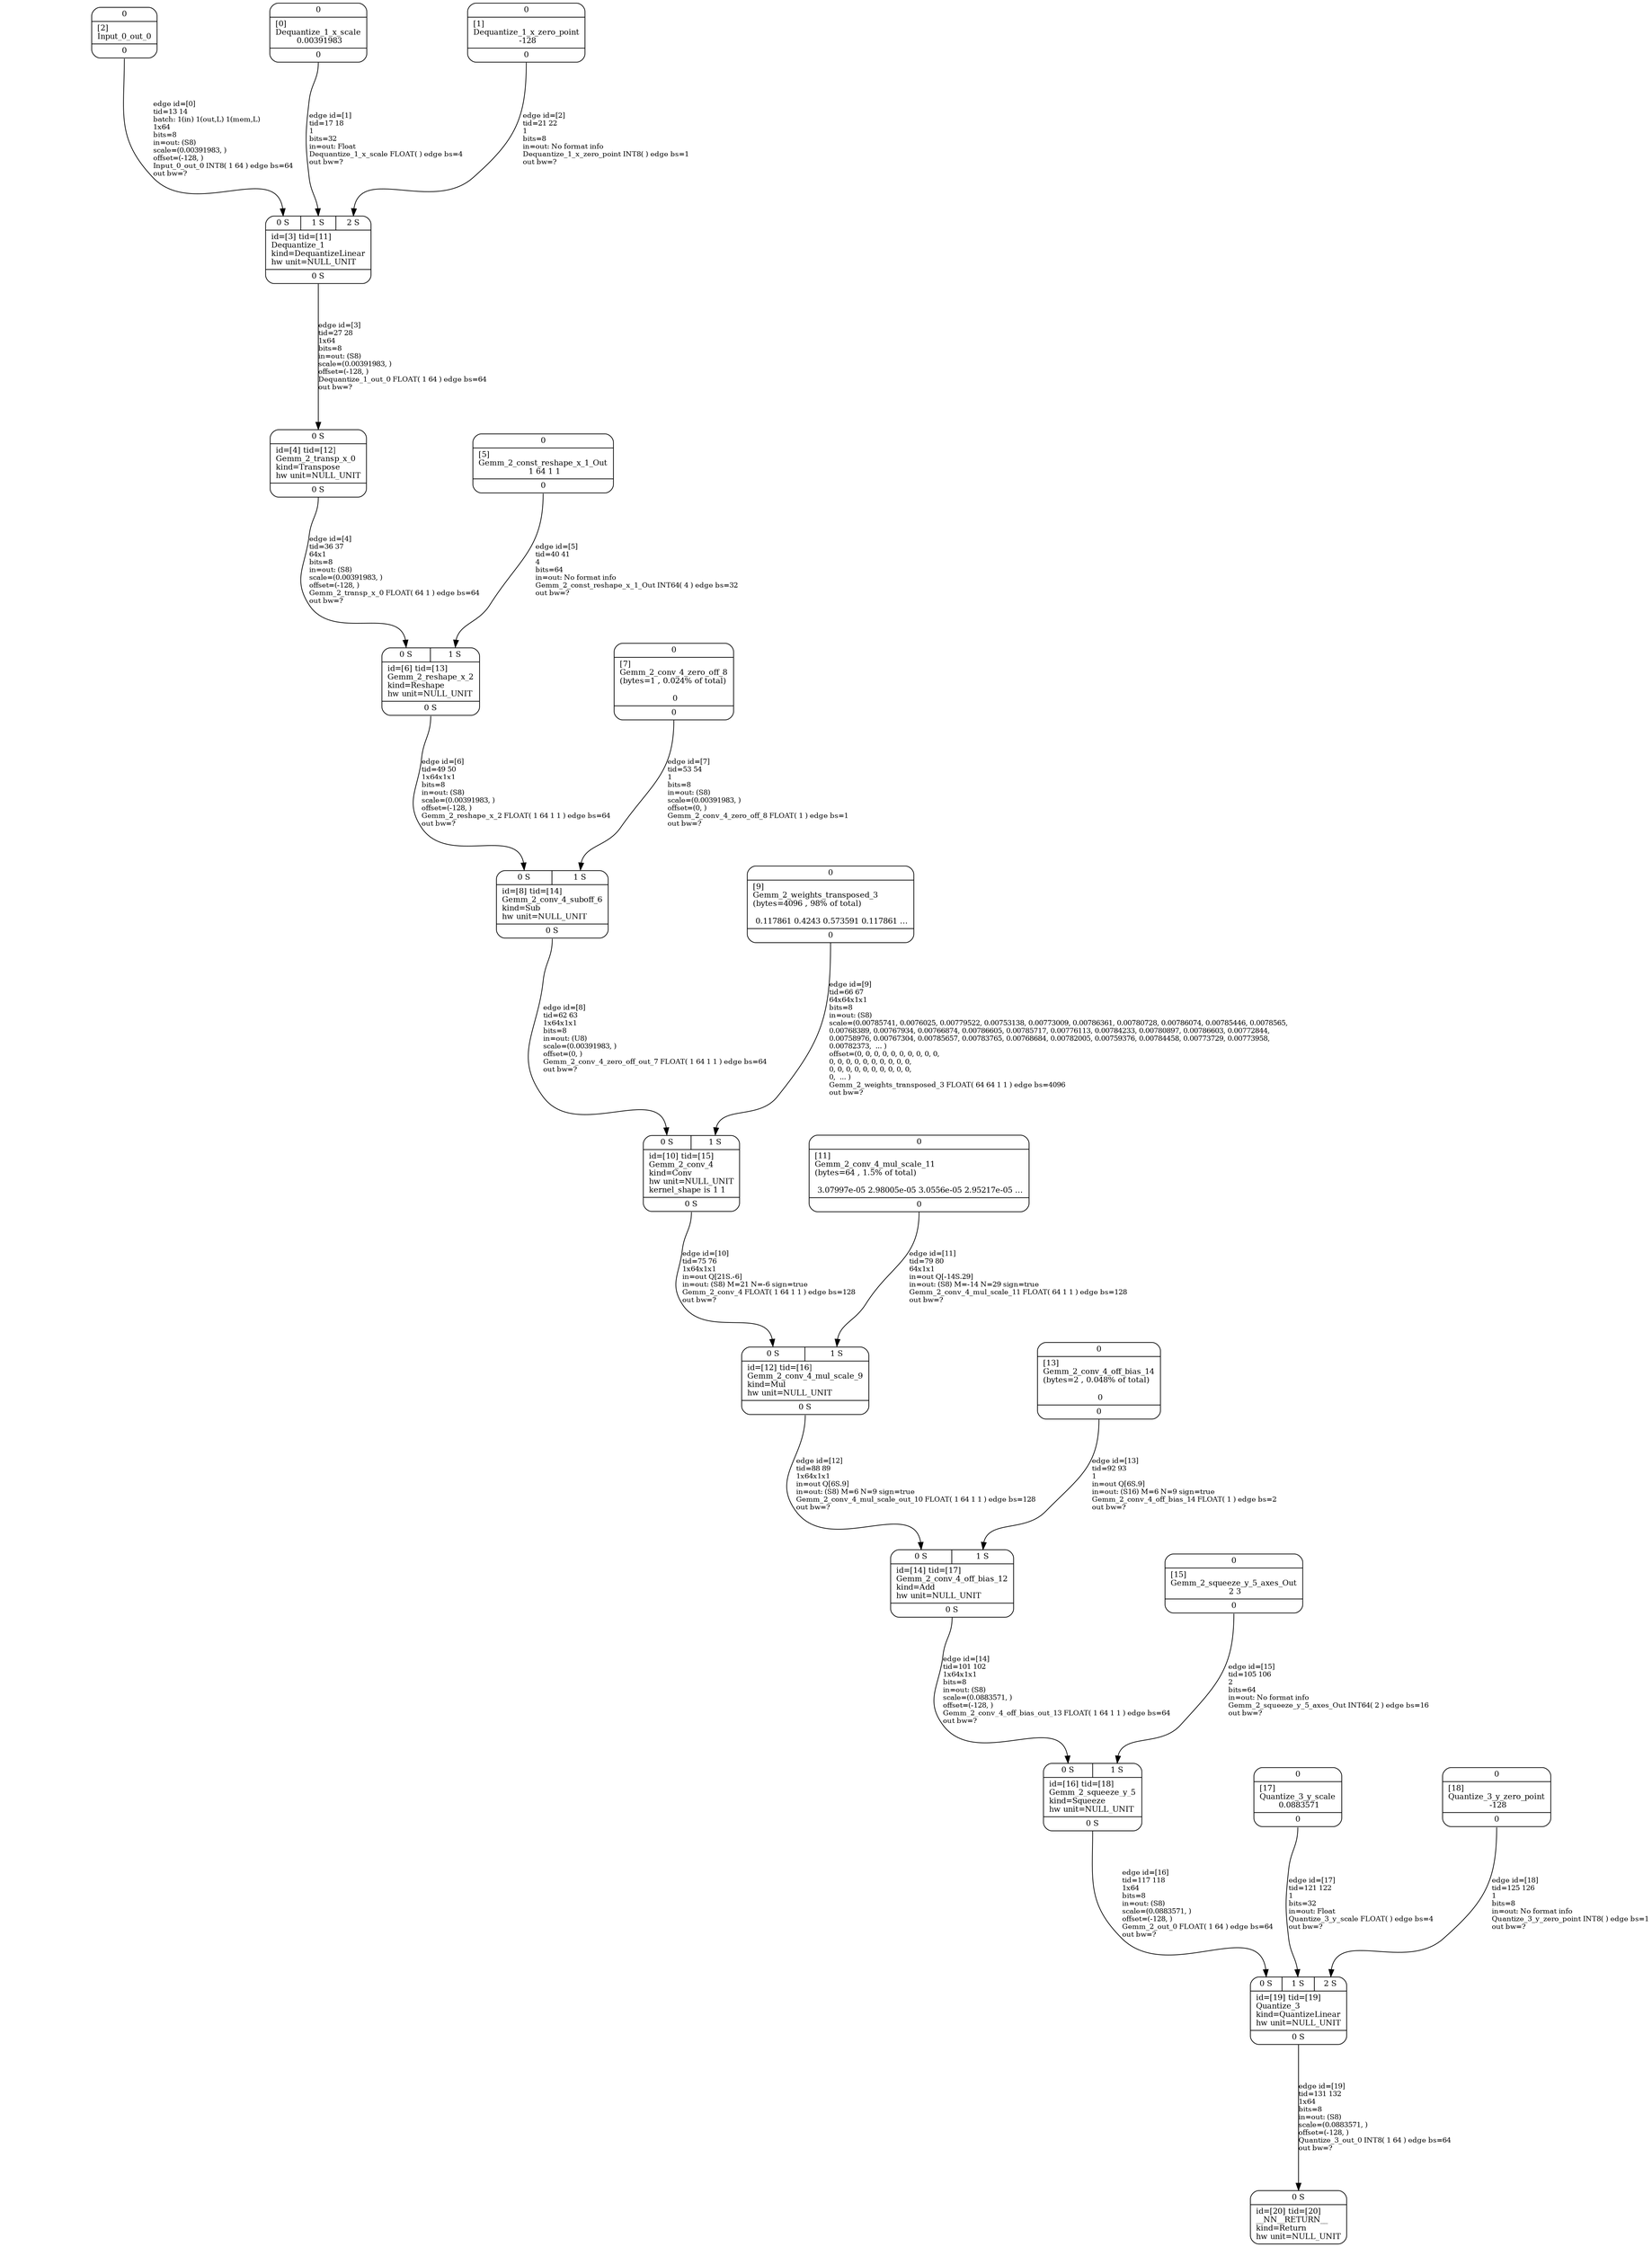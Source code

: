 digraph G {
graph [ fontsize=11 ];
node [ fontsize=11 ];
edge [ fontsize=10 ];
rankdir=BU
ranksep=1.5
nodesep=1
splines=spline
compound=true
Graphinfo [ label="" shape=plaintext, style=rounded, color=black, fontname="Arial-Bold" ];
Gemm_2_conv_4_off_bias_14 [ label="{ { <i0> 0} |  [13]\lGemm_2_conv_4_off_bias_14\l(bytes=2 , 0.048% of total)\l\l 0 | { <o0> 0} }", shape=record, color=black, style=rounded  ] ;
Dequantize_1_x_scale [ label="{ { <i0> 0} |  [0]\lDequantize_1_x_scale\l 0.00391983 | { <o0> 0} }", shape=record, color=black, style=rounded  ] ;
Quantize_3_y_zero_point [ label="{ { <i0> 0} |  [18]\lQuantize_3_y_zero_point\l -128 | { <o0> 0} }", shape=record, color=black, style=rounded  ] ;
Input_0_out_0 [ label="{ { <i0> 0} |  [2]\lInput_0_out_0 | { <o0> 0} }", shape=record, color=black, style=rounded  ] ;
Gemm_2_const_reshape_x_1_Out [ label="{ { <i0> 0} |  [5]\lGemm_2_const_reshape_x_1_Out\l 1 64 1 1 | { <o0> 0} }", shape=record, color=black, style=rounded  ] ;
Gemm_2_weights_transposed_3 [ label="{ { <i0> 0} |  [9]\lGemm_2_weights_transposed_3\l(bytes=4096 , 98% of total)\l\l 0.117861 0.4243 0.573591 0.117861 ... | { <o0> 0} }", shape=record, color=black, style=rounded  ] ;
Gemm_2_conv_4_mul_scale_11 [ label="{ { <i0> 0} |  [11]\lGemm_2_conv_4_mul_scale_11\l(bytes=64 , 1.5% of total)\l\l 3.07997e-05 2.98005e-05 3.0556e-05 2.95217e-05 ... | { <o0> 0} }", shape=record, color=black, style=rounded  ] ;
Dequantize_1_x_zero_point [ label="{ { <i0> 0} |  [1]\lDequantize_1_x_zero_point\l -128 | { <o0> 0} }", shape=record, color=black, style=rounded  ] ;
Gemm_2_squeeze_y_5_axes_Out [ label="{ { <i0> 0} |  [15]\lGemm_2_squeeze_y_5_axes_Out\l 2 3 | { <o0> 0} }", shape=record, color=black, style=rounded  ] ;
Gemm_2_conv_4_zero_off_8 [ label="{ { <i0> 0} |  [7]\lGemm_2_conv_4_zero_off_8\l(bytes=1 , 0.024% of total)\l\l 0 | { <o0> 0} }", shape=record, color=black, style=rounded  ] ;
Quantize_3_y_scale [ label="{ { <i0> 0} |  [17]\lQuantize_3_y_scale\l 0.0883571 | { <o0> 0} }", shape=record, color=black, style=rounded  ] ;
Dequantize_1 [ label="{ { < i0>  0 S  | < i1>  1 S  | < i2>  2 S } | id=[3] tid=[11]\lDequantize_1\lkind=DequantizeLinear\lhw unit=NULL_UNIT\l | { < o0>  0 S } }", shape=record, color=black, style=rounded  ] ;
Gemm_2_transp_x_0 [ label="{ { < i0>  0 S } | id=[4] tid=[12]\lGemm_2_transp_x_0\lkind=Transpose\lhw unit=NULL_UNIT\l | { < o0>  0 S } }", shape=record, color=black, style=rounded  ] ;
Gemm_2_reshape_x_2 [ label="{ { < i0>  0 S  | < i1>  1 S } | id=[6] tid=[13]\lGemm_2_reshape_x_2\lkind=Reshape\lhw unit=NULL_UNIT\l | { < o0>  0 S } }", shape=record, color=black, style=rounded  ] ;
Gemm_2_conv_4_suboff_6 [ label="{ { < i0>  0 S  | < i1>  1 S } | id=[8] tid=[14]\lGemm_2_conv_4_suboff_6\lkind=Sub\lhw unit=NULL_UNIT\l | { < o0>  0 S } }", shape=record, color=black, style=rounded  ] ;
Gemm_2_conv_4 [ label="{ { < i0>  0 S  | < i1>  1 S } | id=[10] tid=[15]\lGemm_2_conv_4\lkind=Conv\lhw unit=NULL_UNIT\lkernel_shape is 1 1\l | { < o0>  0 S } }", shape=record, color=black, style=rounded  ] ;
Gemm_2_conv_4_mul_scale_9 [ label="{ { < i0>  0 S  | < i1>  1 S } | id=[12] tid=[16]\lGemm_2_conv_4_mul_scale_9\lkind=Mul\lhw unit=NULL_UNIT\l | { < o0>  0 S } }", shape=record, color=black, style=rounded  ] ;
Gemm_2_conv_4_off_bias_12 [ label="{ { < i0>  0 S  | < i1>  1 S } | id=[14] tid=[17]\lGemm_2_conv_4_off_bias_12\lkind=Add\lhw unit=NULL_UNIT\l | { < o0>  0 S } }", shape=record, color=black, style=rounded  ] ;
Gemm_2_squeeze_y_5 [ label="{ { < i0>  0 S  | < i1>  1 S } | id=[16] tid=[18]\lGemm_2_squeeze_y_5\lkind=Squeeze\lhw unit=NULL_UNIT\l | { < o0>  0 S } }", shape=record, color=black, style=rounded  ] ;
Quantize_3 [ label="{ { < i0>  0 S  | < i1>  1 S  | < i2>  2 S } | id=[19] tid=[19]\lQuantize_3\lkind=QuantizeLinear\lhw unit=NULL_UNIT\l | { < o0>  0 S } }", shape=record, color=black, style=rounded  ] ;
__NN__RETURN__ [ label="{ { < i0>  0 S } | id=[20] tid=[20]\l__NN__RETURN__\lkind=Return\lhw unit=NULL_UNIT\l}", shape=record, color=black, style=rounded  ] ;
Input_0_out_0:o0:s->Dequantize_1:i0:n [ label="edge id=[0]\ltid=13 14\lbatch: 1(in) 1(out,L) 1(mem,L) \l1x64\lbits=8\lin=out: (S8)\lscale=(0.00391983, )\loffset=(-128, )\lInput_0_out_0 INT8( 1 64 ) edge bs=64\lout bw=?\l" ]; 
Dequantize_1_x_scale:o0:s->Dequantize_1:i1:n [ label="edge id=[1]\ltid=17 18\l1\lbits=32\lin=out: Float\lDequantize_1_x_scale FLOAT( ) edge bs=4\lout bw=?\l" ]; 
Dequantize_1_x_zero_point:o0:s->Dequantize_1:i2:n [ label="edge id=[2]\ltid=21 22\l1\lbits=8\lin=out: No format info\lDequantize_1_x_zero_point INT8( ) edge bs=1\lout bw=?\l" ]; 
Dequantize_1:o0:s->Gemm_2_transp_x_0:i0:n [ label="edge id=[3]\ltid=27 28\l1x64\lbits=8\lin=out: (S8)\lscale=(0.00391983, )\loffset=(-128, )\lDequantize_1_out_0 FLOAT( 1 64 ) edge bs=64\lout bw=?\l" ]; 
Gemm_2_transp_x_0:o0:s->Gemm_2_reshape_x_2:i0:n [ label="edge id=[4]\ltid=36 37\l64x1\lbits=8\lin=out: (S8)\lscale=(0.00391983, )\loffset=(-128, )\lGemm_2_transp_x_0 FLOAT( 64 1 ) edge bs=64\lout bw=?\l" ]; 
Gemm_2_const_reshape_x_1_Out:o0:s->Gemm_2_reshape_x_2:i1:n [ label="edge id=[5]\ltid=40 41\l4\lbits=64\lin=out: No format info\lGemm_2_const_reshape_x_1_Out INT64( 4 ) edge bs=32\lout bw=?\l" ]; 
Gemm_2_reshape_x_2:o0:s->Gemm_2_conv_4_suboff_6:i0:n [ label="edge id=[6]\ltid=49 50\l1x64x1x1\lbits=8\lin=out: (S8)\lscale=(0.00391983, )\loffset=(-128, )\lGemm_2_reshape_x_2 FLOAT( 1 64 1 1 ) edge bs=64\lout bw=?\l" ]; 
Gemm_2_conv_4_zero_off_8:o0:s->Gemm_2_conv_4_suboff_6:i1:n [ label="edge id=[7]\ltid=53 54\l1\lbits=8\lin=out: (S8)\lscale=(0.00391983, )\loffset=(0, )\lGemm_2_conv_4_zero_off_8 FLOAT( 1 ) edge bs=1\lout bw=?\l" ]; 
Gemm_2_conv_4_suboff_6:o0:s->Gemm_2_conv_4:i0:n [ label="edge id=[8]\ltid=62 63\l1x64x1x1\lbits=8\lin=out: (U8)\lscale=(0.00391983, )\loffset=(0, )\lGemm_2_conv_4_zero_off_out_7 FLOAT( 1 64 1 1 ) edge bs=64\lout bw=?\l" ]; 
Gemm_2_weights_transposed_3:o0:s->Gemm_2_conv_4:i1:n [ label="edge id=[9]\ltid=66 67\l64x64x1x1\lbits=8\lin=out: (S8)\lscale=(0.00785741, 0.0076025, 0.00779522, 0.00753138, 0.00773009, 0.00786361, 0.00780728, 0.00786074, 0.00785446, 0.0078565, \l0.00768389, 0.00767934, 0.00766874, 0.00786605, 0.00785717, 0.00776113, 0.00784233, 0.00780897, 0.00786603, 0.00772844, \l0.00758976, 0.00767304, 0.00785657, 0.00783765, 0.00768684, 0.00782005, 0.00759376, 0.00784458, 0.00773729, 0.00773958, \l0.00782373,  ... )\loffset=(0, 0, 0, 0, 0, 0, 0, 0, 0, 0, \l0, 0, 0, 0, 0, 0, 0, 0, 0, 0, \l0, 0, 0, 0, 0, 0, 0, 0, 0, 0, \l0,  ... )\lGemm_2_weights_transposed_3 FLOAT( 64 64 1 1 ) edge bs=4096\lout bw=?\l" ]; 
Gemm_2_conv_4:o0:s->Gemm_2_conv_4_mul_scale_9:i0:n [ label="edge id=[10]\ltid=75 76\l1x64x1x1\lin=out Q[21S.-6]\lin=out: (S8) M=21 N=-6 sign=true\lGemm_2_conv_4 FLOAT( 1 64 1 1 ) edge bs=128\lout bw=?\l" ]; 
Gemm_2_conv_4_mul_scale_11:o0:s->Gemm_2_conv_4_mul_scale_9:i1:n [ label="edge id=[11]\ltid=79 80\l64x1x1\lin=out Q[-14S.29]\lin=out: (S8) M=-14 N=29 sign=true\lGemm_2_conv_4_mul_scale_11 FLOAT( 64 1 1 ) edge bs=128\lout bw=?\l" ]; 
Gemm_2_conv_4_mul_scale_9:o0:s->Gemm_2_conv_4_off_bias_12:i0:n [ label="edge id=[12]\ltid=88 89\l1x64x1x1\lin=out Q[6S.9]\lin=out: (S8) M=6 N=9 sign=true\lGemm_2_conv_4_mul_scale_out_10 FLOAT( 1 64 1 1 ) edge bs=128\lout bw=?\l" ]; 
Gemm_2_conv_4_off_bias_14:o0:s->Gemm_2_conv_4_off_bias_12:i1:n [ label="edge id=[13]\ltid=92 93\l1\lin=out Q[6S.9]\lin=out: (S16) M=6 N=9 sign=true\lGemm_2_conv_4_off_bias_14 FLOAT( 1 ) edge bs=2\lout bw=?\l" ]; 
Gemm_2_conv_4_off_bias_12:o0:s->Gemm_2_squeeze_y_5:i0:n [ label="edge id=[14]\ltid=101 102\l1x64x1x1\lbits=8\lin=out: (S8)\lscale=(0.0883571, )\loffset=(-128, )\lGemm_2_conv_4_off_bias_out_13 FLOAT( 1 64 1 1 ) edge bs=64\lout bw=?\l" ]; 
Gemm_2_squeeze_y_5_axes_Out:o0:s->Gemm_2_squeeze_y_5:i1:n [ label="edge id=[15]\ltid=105 106\l2\lbits=64\lin=out: No format info\lGemm_2_squeeze_y_5_axes_Out INT64( 2 ) edge bs=16\lout bw=?\l" ]; 
Gemm_2_squeeze_y_5:o0:s->Quantize_3:i0:n [ label="edge id=[16]\ltid=117 118\l1x64\lbits=8\lin=out: (S8)\lscale=(0.0883571, )\loffset=(-128, )\lGemm_2_out_0 FLOAT( 1 64 ) edge bs=64\lout bw=?\l" ]; 
Quantize_3_y_scale:o0:s->Quantize_3:i1:n [ label="edge id=[17]\ltid=121 122\l1\lbits=32\lin=out: Float\lQuantize_3_y_scale FLOAT( ) edge bs=4\lout bw=?\l" ]; 
Quantize_3_y_zero_point:o0:s->Quantize_3:i2:n [ label="edge id=[18]\ltid=125 126\l1\lbits=8\lin=out: No format info\lQuantize_3_y_zero_point INT8( ) edge bs=1\lout bw=?\l" ]; 
Quantize_3:o0:s->__NN__RETURN__:i0:n [ label="edge id=[19]\ltid=131 132\l1x64\lbits=8\lin=out: (S8)\lscale=(0.0883571, )\loffset=(-128, )\lQuantize_3_out_0 INT8( 1 64 ) edge bs=64\lout bw=?\l" ]; 
}
